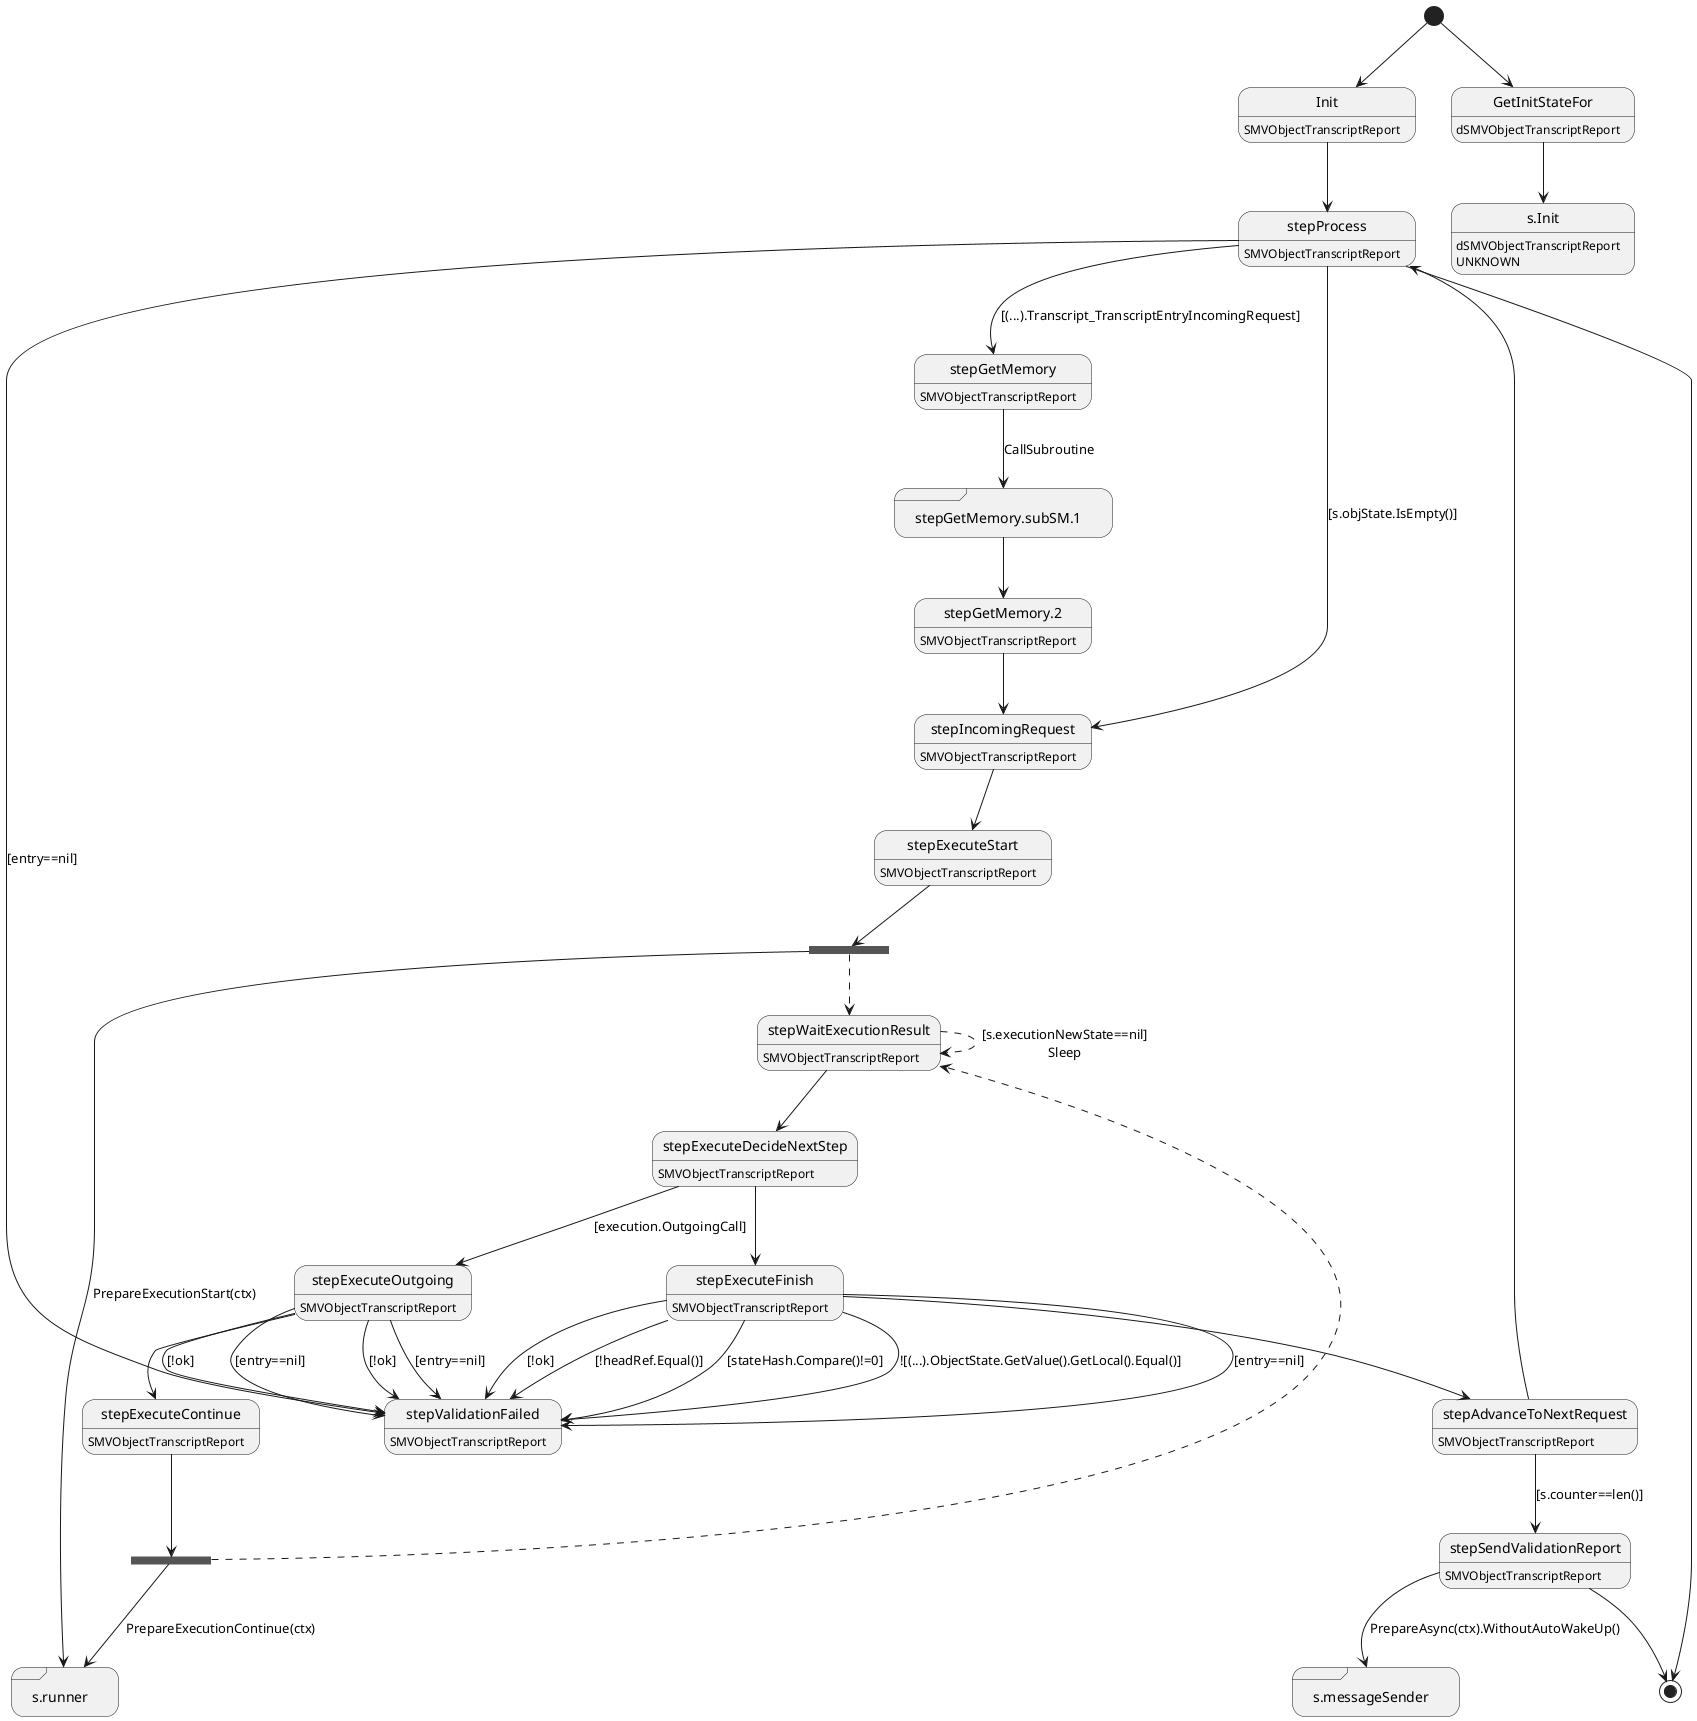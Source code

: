 @startuml
state "Init" as T01_S001
T01_S001 : SMVObjectTranscriptReport
[*] --> T01_S001
T01_S001 --> T01_S002
state "s.messageSender" as T01_S017 <<sdlreceive>>
state "s.runner" as T01_S008 <<sdlreceive>>
T01_S008 : DUPLICATE
state "stepAdvanceToNextRequest" as T01_S015
T01_S015 : SMVObjectTranscriptReport
T01_S015 --> T01_S016 : [s.counter==len()]
T01_S015 --> T01_S002
state "stepExecuteContinue" as T01_S012
T01_S012 : SMVObjectTranscriptReport
state T01_U001 <<fork>>
T01_S012 --> T01_U001
T01_U001 --> T01_S008 : PrepareExecutionContinue(ctx)
T01_U001 --[dashed]> T01_S009
state "stepExecuteDecideNextStep" as T01_S010
T01_S010 : SMVObjectTranscriptReport
T01_S010 --> T01_S011 : [execution.OutgoingCall]
T01_S010 --> T01_S013
state "stepExecuteFinish" as T01_S013
T01_S013 : SMVObjectTranscriptReport
T01_S013 --> T01_S014 : [entry==nil]
T01_S013 --> T01_S014 : [!ok]
T01_S013 --> T01_S014 : [!headRef.Equal()]
T01_S013 --> T01_S014 : [stateHash.Compare()!=0]
T01_S013 --> T01_S014 : ![(...).ObjectState.GetValue().GetLocal().Equal()]
T01_S013 --> T01_S015
state "stepExecuteOutgoing" as T01_S011
T01_S011 : SMVObjectTranscriptReport
T01_S011 --> T01_S014 : [entry==nil]
T01_S011 --> T01_S014 : [!ok]
T01_S011 --> T01_S014 : [entry==nil]
T01_S011 --> T01_S014 : [!ok]
T01_S011 --> T01_S012
state "stepExecuteStart" as T01_S007
T01_S007 : SMVObjectTranscriptReport
state T01_U002 <<fork>>
T01_S007 --> T01_U002
T01_U002 --> T01_S008 : PrepareExecutionStart(ctx)
T01_U002 --[dashed]> T01_S009
state "stepGetMemory" as T01_S003
T01_S003 : SMVObjectTranscriptReport
T01_S003 --> T01_S004 : CallSubroutine
state "stepGetMemory.2" as T01_S005
T01_S005 : SMVObjectTranscriptReport
T01_S005 --> T01_S006
state "stepGetMemory.subSM.1" as T01_S004 <<sdlreceive>>
T01_S004 --> T01_S005
state "stepIncomingRequest" as T01_S006
T01_S006 : SMVObjectTranscriptReport
T01_S006 --> T01_S007
state "stepProcess" as T01_S002
T01_S002 : SMVObjectTranscriptReport
T01_S002 --> T01_S014 : [entry==nil]
T01_S002 --> T01_S006 : [s.objState.IsEmpty()]
T01_S002 --> T01_S003 : [(...).Transcript_TranscriptEntryIncomingRequest]
T01_S002 --> [*]
state "stepSendValidationReport" as T01_S016
T01_S016 : SMVObjectTranscriptReport
T01_S016 --> T01_S017 : PrepareAsync(ctx).WithoutAutoWakeUp()
T01_S016 --> [*]
state "stepValidationFailed" as T01_S014
T01_S014 : SMVObjectTranscriptReport
state "stepWaitExecutionResult" as T01_S009
T01_S009 : SMVObjectTranscriptReport
T01_S009 --[dashed]> T01_S009 : [s.executionNewState==nil]\nSleep
T01_S009 --> T01_S010
state "GetInitStateFor" as T00_S001
T00_S001 : dSMVObjectTranscriptReport
[*] --> T00_S001
state "s.Init" as T00_U003
T00_U003 : dSMVObjectTranscriptReport
T00_U003 : UNKNOWN 
T00_S001 --> T00_U003
@enduml
